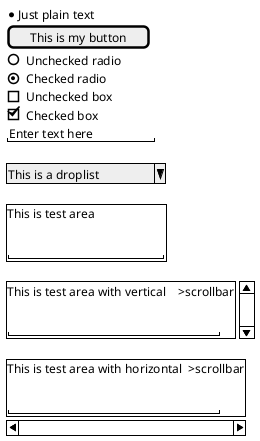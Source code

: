 @startsalt
{
 * Just plain text
 [This is my button]
 ()  Unchecked radio
 (X) Checked radio
 []  Unchecked box
 [X] Checked box
 "Enter text here   "
.
^This is a droplist^
.
 {+  
   This is test area
   . 
   "                   "
 }
.
 {SI  
   This is test area with vertical    >scrollbar
   .     
   "                          "
 }
 .
 {S-  
   This is test area with horizontal  >scrollbar
   .     
   "                          "
 }
}
@endsalt
